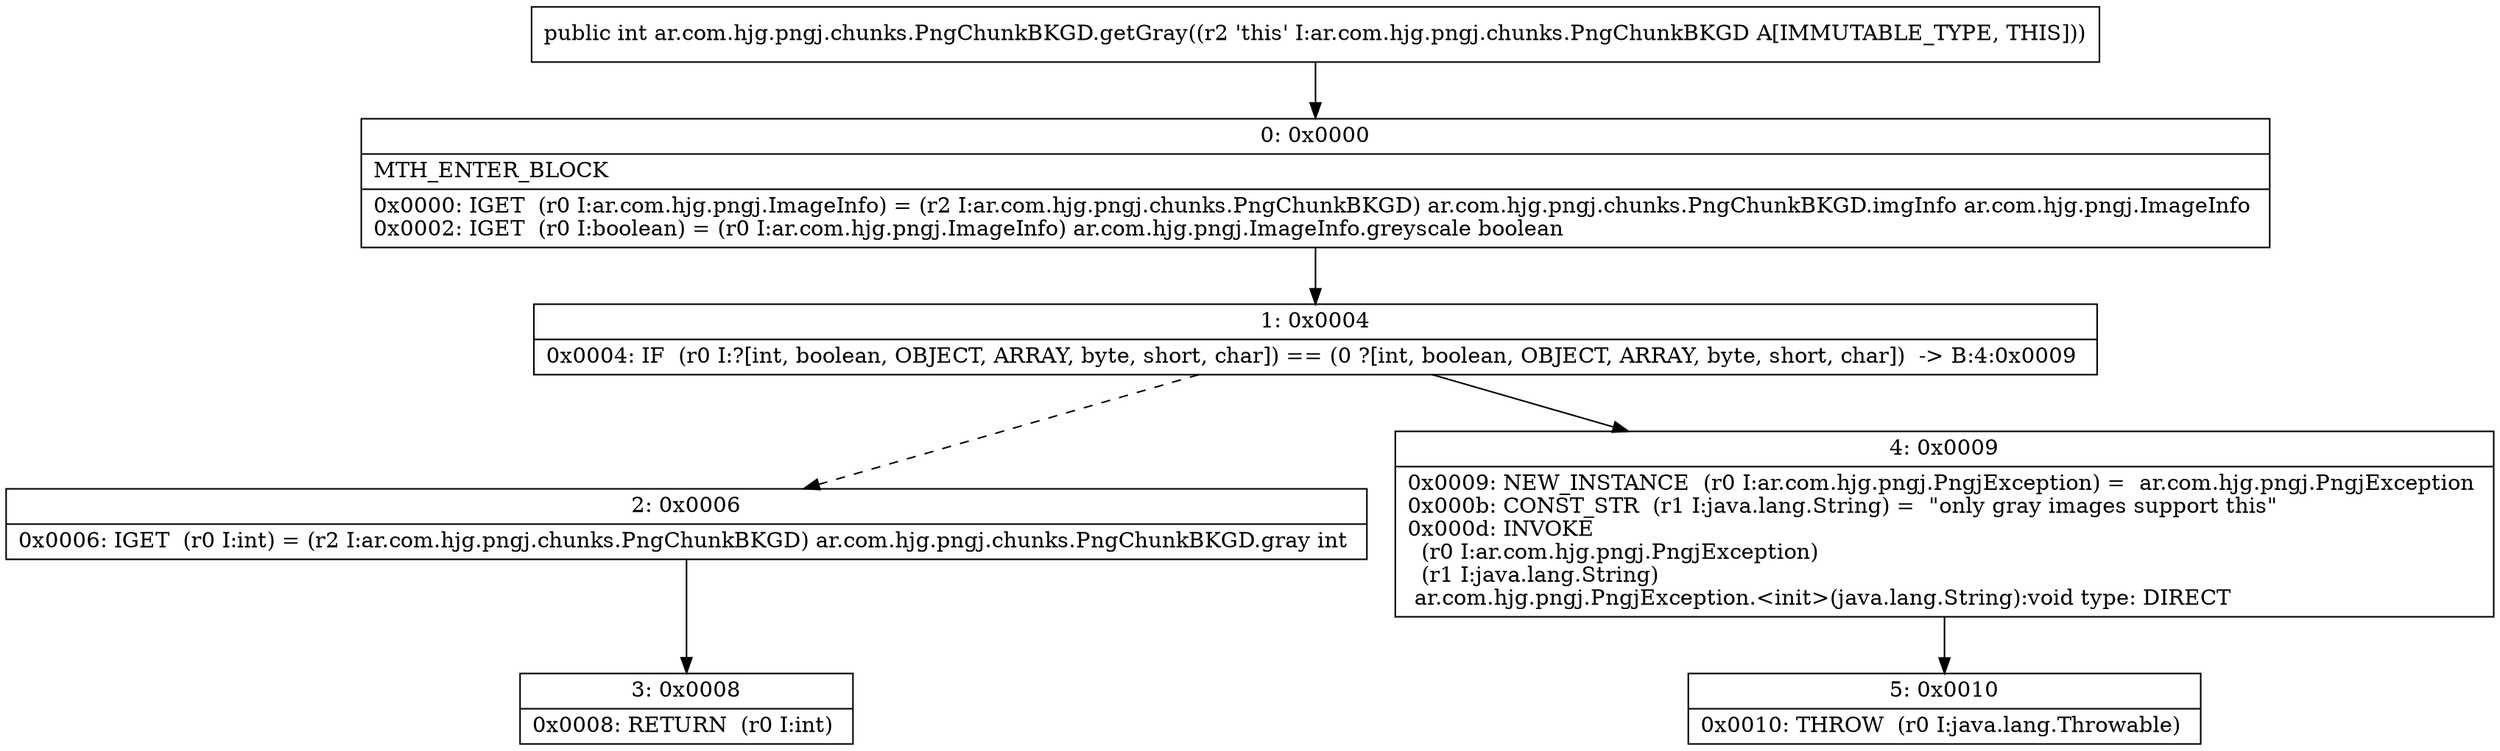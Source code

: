 digraph "CFG forar.com.hjg.pngj.chunks.PngChunkBKGD.getGray()I" {
Node_0 [shape=record,label="{0\:\ 0x0000|MTH_ENTER_BLOCK\l|0x0000: IGET  (r0 I:ar.com.hjg.pngj.ImageInfo) = (r2 I:ar.com.hjg.pngj.chunks.PngChunkBKGD) ar.com.hjg.pngj.chunks.PngChunkBKGD.imgInfo ar.com.hjg.pngj.ImageInfo \l0x0002: IGET  (r0 I:boolean) = (r0 I:ar.com.hjg.pngj.ImageInfo) ar.com.hjg.pngj.ImageInfo.greyscale boolean \l}"];
Node_1 [shape=record,label="{1\:\ 0x0004|0x0004: IF  (r0 I:?[int, boolean, OBJECT, ARRAY, byte, short, char]) == (0 ?[int, boolean, OBJECT, ARRAY, byte, short, char])  \-\> B:4:0x0009 \l}"];
Node_2 [shape=record,label="{2\:\ 0x0006|0x0006: IGET  (r0 I:int) = (r2 I:ar.com.hjg.pngj.chunks.PngChunkBKGD) ar.com.hjg.pngj.chunks.PngChunkBKGD.gray int \l}"];
Node_3 [shape=record,label="{3\:\ 0x0008|0x0008: RETURN  (r0 I:int) \l}"];
Node_4 [shape=record,label="{4\:\ 0x0009|0x0009: NEW_INSTANCE  (r0 I:ar.com.hjg.pngj.PngjException) =  ar.com.hjg.pngj.PngjException \l0x000b: CONST_STR  (r1 I:java.lang.String) =  \"only gray images support this\" \l0x000d: INVOKE  \l  (r0 I:ar.com.hjg.pngj.PngjException)\l  (r1 I:java.lang.String)\l ar.com.hjg.pngj.PngjException.\<init\>(java.lang.String):void type: DIRECT \l}"];
Node_5 [shape=record,label="{5\:\ 0x0010|0x0010: THROW  (r0 I:java.lang.Throwable) \l}"];
MethodNode[shape=record,label="{public int ar.com.hjg.pngj.chunks.PngChunkBKGD.getGray((r2 'this' I:ar.com.hjg.pngj.chunks.PngChunkBKGD A[IMMUTABLE_TYPE, THIS])) }"];
MethodNode -> Node_0;
Node_0 -> Node_1;
Node_1 -> Node_2[style=dashed];
Node_1 -> Node_4;
Node_2 -> Node_3;
Node_4 -> Node_5;
}

